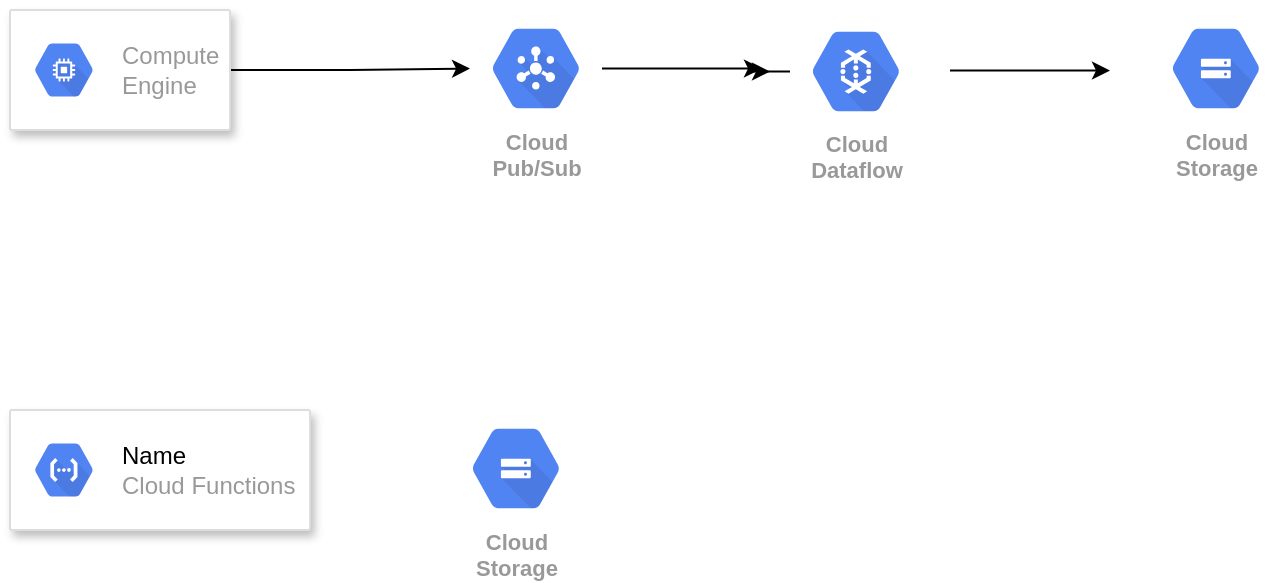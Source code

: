 <mxfile version="12.7.4" type="github"><diagram id="LxpRTbI_vGftXeCw770b" name="Page-1"><mxGraphModel dx="1926" dy="1106" grid="1" gridSize="10" guides="1" tooltips="1" connect="1" arrows="1" fold="1" page="1" pageScale="1" pageWidth="827" pageHeight="1169" math="0" shadow="0"><root><mxCell id="0"/><mxCell id="1" parent="0"/><mxCell id="K3KziXwtVPjvpPmRGAO5-1" value="Cloud&#10;Storage" style="html=1;fillColor=#5184F3;strokeColor=none;verticalAlign=top;labelPosition=center;verticalLabelPosition=bottom;align=center;spacingTop=-6;fontSize=11;fontStyle=1;fontColor=#999999;shape=mxgraph.gcp2.hexIcon;prIcon=cloud_storage" vertex="1" parent="1"><mxGeometry x="620" y="90" width="66" height="58.5" as="geometry"/></mxCell><mxCell id="K3KziXwtVPjvpPmRGAO5-16" value="" style="edgeStyle=orthogonalEdgeStyle;rounded=0;orthogonalLoop=1;jettySize=auto;html=1;" edge="1" parent="1" source="K3KziXwtVPjvpPmRGAO5-2" target="K3KziXwtVPjvpPmRGAO5-4"><mxGeometry relative="1" as="geometry"><mxPoint x="225" y="200" as="targetPoint"/></mxGeometry></mxCell><mxCell id="K3KziXwtVPjvpPmRGAO5-2" value="" style="strokeColor=#dddddd;shadow=1;strokeWidth=1;rounded=1;absoluteArcSize=1;arcSize=2;" vertex="1" parent="1"><mxGeometry x="50" y="90" width="110" height="60" as="geometry"/></mxCell><mxCell id="K3KziXwtVPjvpPmRGAO5-3" value="Compute&#10;Engine" style="dashed=0;connectable=0;html=1;fillColor=#5184F3;strokeColor=none;shape=mxgraph.gcp2.hexIcon;prIcon=compute_engine;part=1;labelPosition=right;verticalLabelPosition=middle;align=left;verticalAlign=middle;spacingLeft=5;fontColor=#999999;fontSize=12;" vertex="1" parent="K3KziXwtVPjvpPmRGAO5-2"><mxGeometry y="0.5" width="44" height="39" relative="1" as="geometry"><mxPoint x="5" y="-19.5" as="offset"/></mxGeometry></mxCell><mxCell id="K3KziXwtVPjvpPmRGAO5-18" value="" style="edgeStyle=orthogonalEdgeStyle;rounded=0;orthogonalLoop=1;jettySize=auto;html=1;" edge="1" parent="1" source="K3KziXwtVPjvpPmRGAO5-4"><mxGeometry relative="1" as="geometry"><mxPoint x="426" y="119.25" as="targetPoint"/></mxGeometry></mxCell><mxCell id="K3KziXwtVPjvpPmRGAO5-4" value="Cloud&#10;Pub/Sub" style="html=1;fillColor=#5184F3;strokeColor=none;verticalAlign=top;labelPosition=center;verticalLabelPosition=bottom;align=center;spacingTop=-6;fontSize=11;fontStyle=1;fontColor=#999999;shape=mxgraph.gcp2.hexIcon;prIcon=cloud_pubsub" vertex="1" parent="1"><mxGeometry x="280" y="90" width="66" height="58.5" as="geometry"/></mxCell><mxCell id="K3KziXwtVPjvpPmRGAO5-19" style="edgeStyle=orthogonalEdgeStyle;rounded=0;orthogonalLoop=1;jettySize=auto;html=1;" edge="1" parent="1" source="K3KziXwtVPjvpPmRGAO5-7"><mxGeometry relative="1" as="geometry"><mxPoint x="430" y="120.75" as="targetPoint"/></mxGeometry></mxCell><mxCell id="K3KziXwtVPjvpPmRGAO5-7" value="Cloud&#10;Dataflow" style="html=1;fillColor=#5184F3;strokeColor=none;verticalAlign=top;labelPosition=center;verticalLabelPosition=bottom;align=center;spacingTop=-6;fontSize=11;fontStyle=1;fontColor=#999999;shape=mxgraph.gcp2.hexIcon;prIcon=cloud_dataflow" vertex="1" parent="1"><mxGeometry x="440" y="91.5" width="66" height="58.5" as="geometry"/></mxCell><mxCell id="K3KziXwtVPjvpPmRGAO5-11" value="" style="strokeColor=#dddddd;shadow=1;strokeWidth=1;rounded=1;absoluteArcSize=1;arcSize=2;" vertex="1" parent="1"><mxGeometry x="50" y="290" width="150" height="60" as="geometry"/></mxCell><mxCell id="K3KziXwtVPjvpPmRGAO5-12" value="&lt;font color=&quot;#000000&quot;&gt;Name&lt;/font&gt;&lt;br&gt;Cloud Functions" style="dashed=0;connectable=0;html=1;fillColor=#5184F3;strokeColor=none;shape=mxgraph.gcp2.hexIcon;prIcon=cloud_functions;part=1;labelPosition=right;verticalLabelPosition=middle;align=left;verticalAlign=middle;spacingLeft=5;fontColor=#999999;fontSize=12;" vertex="1" parent="K3KziXwtVPjvpPmRGAO5-11"><mxGeometry y="0.5" width="44" height="39" relative="1" as="geometry"><mxPoint x="5" y="-19.5" as="offset"/></mxGeometry></mxCell><mxCell id="K3KziXwtVPjvpPmRGAO5-13" value="Cloud&#10;Storage" style="html=1;fillColor=#5184F3;strokeColor=none;verticalAlign=top;labelPosition=center;verticalLabelPosition=bottom;align=center;spacingTop=-6;fontSize=11;fontStyle=1;fontColor=#999999;shape=mxgraph.gcp2.hexIcon;prIcon=cloud_storage" vertex="1" parent="1"><mxGeometry x="270" y="290" width="66" height="58.5" as="geometry"/></mxCell><mxCell id="K3KziXwtVPjvpPmRGAO5-20" value="" style="edgeStyle=orthogonalEdgeStyle;rounded=0;orthogonalLoop=1;jettySize=auto;html=1;" edge="1" parent="1"><mxGeometry relative="1" as="geometry"><mxPoint x="520" y="120.3" as="sourcePoint"/><mxPoint x="600" y="120.25" as="targetPoint"/></mxGeometry></mxCell></root></mxGraphModel></diagram></mxfile>